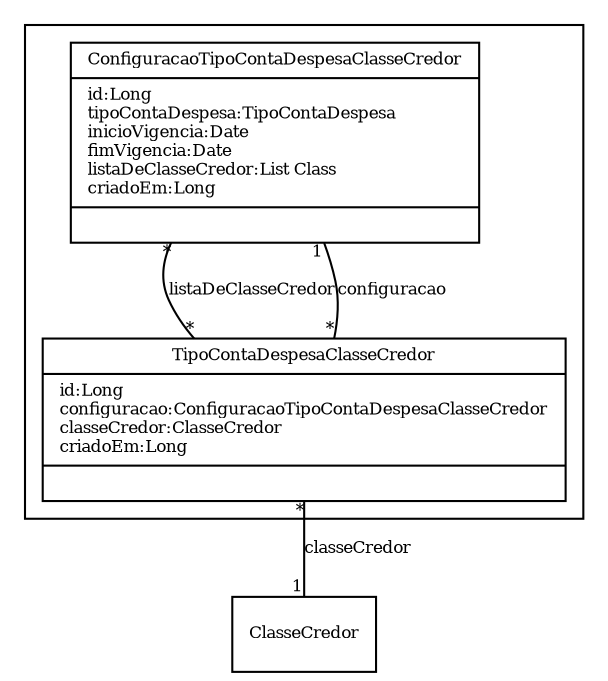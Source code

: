 digraph G{
fontname = "Times-Roman"
fontsize = 8

node [
        fontname = "Times-Roman"
        fontsize = 8
        shape = "record"
]

edge [
        fontname = "Times-Roman"
        fontsize = 8
]

subgraph clusterCONFIGURACAO_TIPO_DE_DESPESACLASSE_CREDOR
{
ConfiguracaoTipoContaDespesaClasseCredor [label = "{ConfiguracaoTipoContaDespesaClasseCredor|id:Long\ltipoContaDespesa:TipoContaDespesa\linicioVigencia:Date\lfimVigencia:Date\llistaDeClasseCredor:List Class\lcriadoEm:Long\l|\l}"]
TipoContaDespesaClasseCredor [label = "{TipoContaDespesaClasseCredor|id:Long\lconfiguracao:ConfiguracaoTipoContaDespesaClasseCredor\lclasseCredor:ClasseCredor\lcriadoEm:Long\l|\l}"]
}
edge [arrowhead = "none" headlabel = "*" taillabel = "*"] ConfiguracaoTipoContaDespesaClasseCredor -> TipoContaDespesaClasseCredor [label = "listaDeClasseCredor"]
edge [arrowhead = "none" headlabel = "1" taillabel = "*"] TipoContaDespesaClasseCredor -> ConfiguracaoTipoContaDespesaClasseCredor [label = "configuracao"]
edge [arrowhead = "none" headlabel = "1" taillabel = "*"] TipoContaDespesaClasseCredor -> ClasseCredor [label = "classeCredor"]
}
